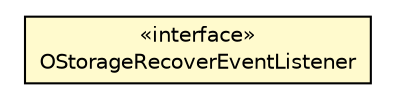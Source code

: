 #!/usr/local/bin/dot
#
# Class diagram 
# Generated by UMLGraph version R5_6-24-gf6e263 (http://www.umlgraph.org/)
#

digraph G {
	edge [fontname="Helvetica",fontsize=10,labelfontname="Helvetica",labelfontsize=10];
	node [fontname="Helvetica",fontsize=10,shape=plaintext];
	nodesep=0.25;
	ranksep=0.5;
	// com.orientechnologies.orient.core.storage.impl.local.OStorageRecoverEventListener
	c4036930 [label=<<table title="com.orientechnologies.orient.core.storage.impl.local.OStorageRecoverEventListener" border="0" cellborder="1" cellspacing="0" cellpadding="2" port="p" bgcolor="lemonChiffon" href="./OStorageRecoverEventListener.html">
		<tr><td><table border="0" cellspacing="0" cellpadding="1">
<tr><td align="center" balign="center"> &#171;interface&#187; </td></tr>
<tr><td align="center" balign="center"> OStorageRecoverEventListener </td></tr>
		</table></td></tr>
		</table>>, URL="./OStorageRecoverEventListener.html", fontname="Helvetica", fontcolor="black", fontsize=10.0];
}

